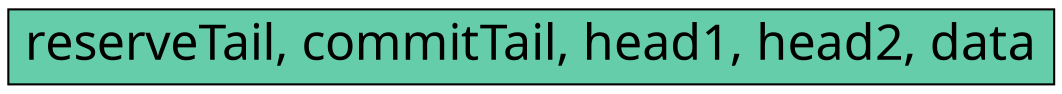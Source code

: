 digraph G2 {
   graph [rankdir = LR,
          imagepath="."];
          node[fontname="Liberation", fontsize=24];
          
   Structure [label="{ reserveTail, commitTail, head1, head2, data }", shape=record, fillcolor = aquamarine3, style = filled];
}